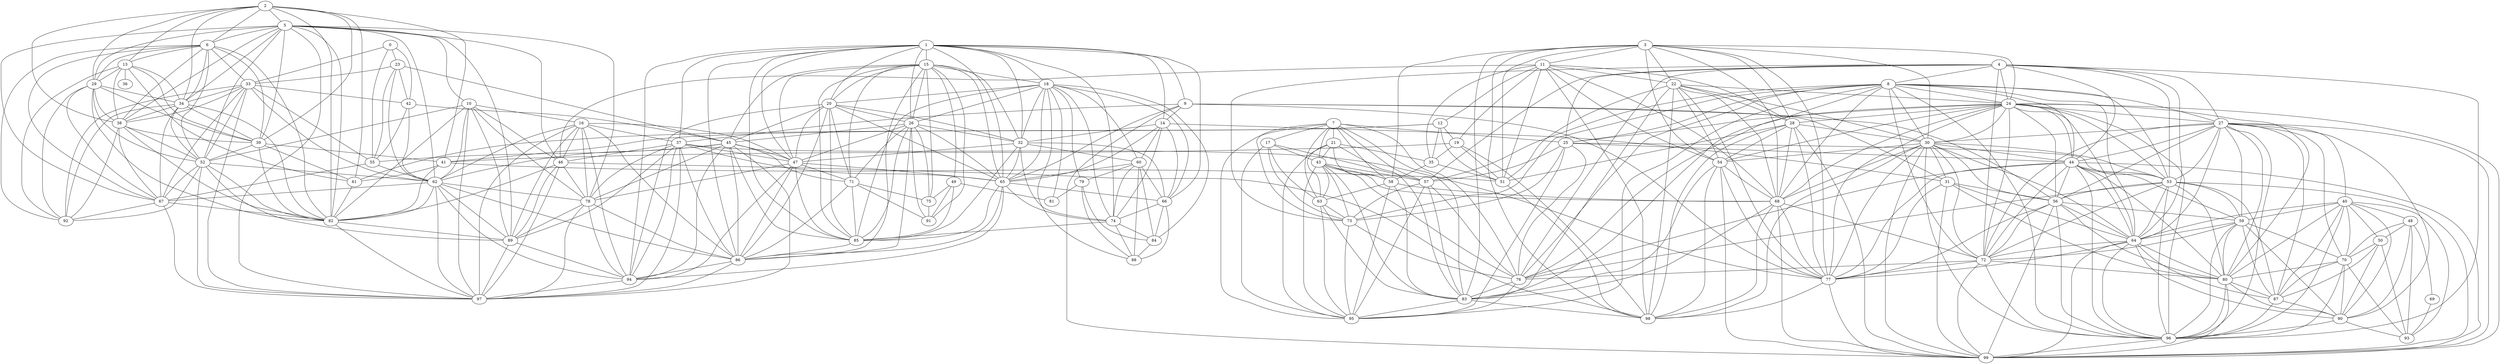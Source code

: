 graph{
   55 [pos="485.9262274814683, 46.960764005038904",];
   97 [pos="412.8225068210225, 282.8767400889639",];
   56 [pos="560.6921377681917, 732.2768909957668",];
   98 [pos="290.236722529387, 614.1201307070207",];
   57 [pos="227.2050959391765, 971.0742563605899",];
   99 [pos="490.3190442907663, 713.669999551612",];
   58 [pos="138.29314158027418, 765.2915717754216",];
   59 [pos="596.9256069844993, 924.5950802385136",];
   60 [pos="873.6706566427458, 489.11691959487547",];
   61 [pos="61.15814564682442, 312.18859195541705",];
   62 [pos="420.8044641501883, 234.97208636258614",];
   63 [pos="57.62048116871665, 852.7443574163439",];
   64 [pos="493.71765433773885, 819.53519155014",];
   65 [pos="707.4363861518524, 415.4899998930285",];
   66 [pos="838.9548172272462, 526.6809998951763",];
   67 [pos="309.4459437601472, 139.39592717606286",];
   68 [pos="294.48865220032815, 709.695250931457",];
   69 [pos="972.7452948613201, 828.4980044643763",];
   70 [pos="652.3170250848171, 956.8138758193137",];
   71 [pos="715.4669577740859, 200.57515145286342",];
   72 [pos="444.59129811002816, 797.1332521262126",];
   73 [pos="199.66289695241457, 983.6719617966339",];
   74 [pos="801.2125590352941, 458.05217460023925",];
   75 [pos="765.5901699729961, 59.65377886491918",];
   76 [pos="313.5879487908353, 931.3344734301053",];
   77 [pos="478.3757688926386, 637.0958338526012",];
   78 [pos="456.41959239623543, 349.7484478719668",];
   79 [pos="997.6679713340782, 347.93791045222264",];
   80 [pos="591.2662958881419, 825.0531645898939",];
   81 [pos="963.8694203986555, 254.27063549282659",];
   82 [pos="246.72875356288105, 262.9854658930801",];
   83 [pos="186.83918900488484, 778.0766770287615",];
   84 [pos="976.9996902156155, 496.36104232747124",];
   85 [pos="756.9226662506377, 277.4255543119435",];
   86 [pos="567.600735546496, 329.95133937099484",];
   87 [pos="626.6655795347697, 945.0754771139683",];
   88 [pos="966.0821734194856, 528.2352125642698",];
   89 [pos="339.07476572093566, 399.5459915033479",];
   90 [pos="664.7103015775583, 914.3535014039855",];
   91 [pos="842.0940201041186, 78.15367476764135",];
   92 [pos="234.3328766876217, 24.893943324369893",];
   93 [pos="850.3914332501149, 950.7188352047216",];
   94 [pos="527.8939671029965, 383.70413511672473",];
   95 [pos="195.62619364749722, 940.7609531650704",];
   96 [pos="523.4337012933308, 859.1879311636794",];
   12 [pos="61.27131050280199, 463.9277909976125",];
   13 [pos="77.29895594995617, 125.11362786127434",];
   11 [pos="188.95134764752297, 567.6943838145593",];
   14 [pos="691.5935310012982, 530.8591739925829",];
   10 [pos="282.9719702561125, 357.8121016427556",];
   15 [pos="752.2139053691766, 256.1629956483947",];
   9 [pos="618.3225482025042, 562.4233331694029",];
   16 [pos="435.07334523465556, 398.33805563449806",];
   8 [pos="355.7332862294668, 879.9040046644674",];
   17 [pos="124.69679771331054, 998.6315753742341",];
   7 [pos="131.48274080323975, 964.9748567101038",];
   18 [pos="836.4636369707963, 379.0150638113241",];
   6 [pos="219.90459646257642, 132.04919668436477",];
   19 [pos="114.73373199961357, 532.5828138414306",];
   5 [pos="273.4906453250302, 272.5137629236658",];
   20 [pos="691.9134560620257, 286.35105526390856",];
   4 [pos="396.3359127482266, 976.4782209778034",];
   21 [pos="99.05204705143721, 790.6185540436737",];
   3 [pos="294.58054750784237, 652.9886346572687",];
   22 [pos="297.6251623944558, 641.4851534979236",];
   2 [pos="107.3751859311527, 200.59651367243282",];
   23 [pos="514.2873337439005, 106.67713274705758",];
   1 [pos="679.9182495999229, 422.42639405440485",];
   24 [pos="410.6310732839803, 794.2974555794344",];
   25 [pos="323.943325563256, 966.6512011803903",];
   26 [pos="721.6434330357189, 231.8855555613355",];
   0 [pos="462.91925895416483, 7.667315879431813",];
   27 [pos="534.9291789749078, 858.3957583993972",];
   28 [pos="313.5462440420558, 620.6418930747217",];
   29 [pos="179.49723207686918, 150.91900497573985",];
   30 [pos="423.88148483405297, 699.7726493446067",];
   31 [pos="593.40334674899, 649.1320204137412",];
   32 [pos="791.5315244823561, 396.76614878074366",];
   33 [pos="399.95539045675855, 108.25154715806728",];
   34 [pos="216.9172491823169, 101.09484966190685",];
   35 [pos="7.042994432597149, 647.0381868095174",];
   36 [pos="13.728975704480838, 4.647658365223295",];
   37 [pos="510.3407250003513, 441.8813034414093",];
   38 [pos="257.92144209713285, 106.73226572121463",];
   39 [pos="112.30086641571746, 190.50383785312098",];
   40 [pos="662.2486416551463, 925.1195227723879",];
   41 [pos="76.89706014726538, 362.9682838364077",];
   42 [pos="508.5573587447391, 61.658437657371",];
   43 [pos="160.59312483898802, 810.2364365274943",];
   44 [pos="456.70614288166666, 829.3266056629961",];
   45 [pos="567.6783068110308, 217.60321953575078",];
   46 [pos="318.7238702315184, 420.52679721219357",];
   47 [pos="602.443490825339, 349.6357986164866",];
   48 [pos="824.2103140123456, 858.4514862683691",];
   49 [pos="908.896142550107, 149.42235619185118",];
   50 [pos="793.8551639106056, 966.8872741254238",];
   51 [pos="137.49009797658184, 532.1103411825403",];
   52 [pos="311.2615979260436, 202.3075884030642",];
   53 [pos="474.21789656666624, 851.176912804251",];
   54 [pos="316.30484720973396, 629.2451892516343",];
   53 -- 99;
   72 -- 99;
   55 -- 62;
   74 -- 84;
   54 -- 77;
   73 -- 95;
   54 -- 83;
   75 -- 91;
   54 -- 98;
   74 -- 85;
   54 -- 99;
   74 -- 88;
   56 -- 59;
   76 -- 83;
   55 -- 67;
   77 -- 98;
   57 -- 73;
   76 -- 95;
   56 -- 64;
   78 -- 86;
   56 -- 72;
   77 -- 99;
   56 -- 77;
   79 -- 81;
   56 -- 80;
   78 -- 89;
   56 -- 96;
   78 -- 94;
   56 -- 99;
   78 -- 97;
   58 -- 63;
   80 -- 87;
   57 -- 76;
   79 -- 84;
   57 -- 83;
   79 -- 88;
   57 -- 95;
   83 -- 95;
   59 -- 64;
   80 -- 90;
   58 -- 68;
   80 -- 96;
   58 -- 83;
   80 -- 99;
   58 -- 95;
   82 -- 89;
   60 -- 65;
   82 -- 97;
   59 -- 70;
   84 -- 88;
   59 -- 72;
   83 -- 98;
   59 -- 80;
   85 -- 86;
   59 -- 87;
   86 -- 94;
   59 -- 90;
   87 -- 90;
   59 -- 96;
   86 -- 97;
   61 -- 82;
   90 -- 93;
   60 -- 66;
   87 -- 96;
   60 -- 74;
   89 -- 94;
   60 -- 79;
   89 -- 97;
   60 -- 84;
   60 -- 88;
   90 -- 96;
   62 -- 67;
   94 -- 97;
   63 -- 73;
   96 -- 99;
   62 -- 78;
   62 -- 82;
   62 -- 86;
   62 -- 89;
   39 -- 61;
   39 -- 82;
   41 -- 51;
   40 -- 50;
   40 -- 59;
   40 -- 64;
   40 -- 70;
   40 -- 80;
   40 -- 87;
   40 -- 90;
   40 -- 93;
   0 -- 23;
   40 -- 96;
   42 -- 45;
   41 -- 61;
   41 -- 82;
   43 -- 57;
   42 -- 55;
   42 -- 62;
   44 -- 53;
   43 -- 58;
   43 -- 63;
   43 -- 68;
   43 -- 73;
   43 -- 76;
   43 -- 83;
   43 -- 95;
   45 -- 47;
   44 -- 56;
   44 -- 59;
   44 -- 64;
   44 -- 72;
   44 -- 76;
   44 -- 77;
   44 -- 80;
   44 -- 96;
   44 -- 99;
   46 -- 78;
   45 -- 55;
   45 -- 62;
   45 -- 71;
   45 -- 78;
   45 -- 85;
   7 -- 57;
   16 -- 89;
   28 -- 30;
   7 -- 58;
   16 -- 94;
   27 -- 40;
   7 -- 63;
   16 -- 97;
   27 -- 44;
   1 -- 9;
   7 -- 73;
   18 -- 20;
   27 -- 53;
   0 -- 33;
   7 -- 76;
   17 -- 57;
   27 -- 56;
   0 -- 42;
   7 -- 83;
   17 -- 63;
   27 -- 59;
   0 -- 55;
   7 -- 95;
   17 -- 73;
   27 -- 64;
   2 -- 5;
   9 -- 14;
   17 -- 95;
   27 -- 70;
   1 -- 14;
   8 -- 25;
   19 -- 35;
   27 -- 72;
   1 -- 15;
   8 -- 27;
   18 -- 26;
   27 -- 80;
   1 -- 18;
   8 -- 30;
   18 -- 32;
   27 -- 87;
   1 -- 20;
   8 -- 44;
   18 -- 60;
   27 -- 90;
   1 -- 26;
   8 -- 53;
   18 -- 65;
   27 -- 96;
   1 -- 32;
   8 -- 57;
   18 -- 66;
   27 -- 99;
   1 -- 37;
   8 -- 64;
   18 -- 74;
   29 -- 34;
   1 -- 47;
   8 -- 68;
   18 -- 79;
   28 -- 51;
   1 -- 65;
   8 -- 72;
   18 -- 81;
   28 -- 54;
   1 -- 66;
   8 -- 73;
   18 -- 84;
   28 -- 68;
   1 -- 74;
   8 -- 76;
   18 -- 85;
   28 -- 77;
   1 -- 85;
   8 -- 83;
   18 -- 88;
   28 -- 98;
   1 -- 86;
   8 -- 95;
   20 -- 26;
   28 -- 99;
   1 -- 94;
   8 -- 96;
   19 -- 41;
   30 -- 31;
   3 -- 11;
   10 -- 16;
   19 -- 51;
   29 -- 38;
   2 -- 6;
   9 -- 31;
   19 -- 98;
   29 -- 39;
   2 -- 13;
   9 -- 37;
   21 -- 35;
   29 -- 52;
   2 -- 29;
   9 -- 56;
   20 -- 32;
   29 -- 67;
   2 -- 34;
   9 -- 65;
   20 -- 45;
   29 -- 82;
   2 -- 38;
   9 -- 77;
   20 -- 47;
   29 -- 92;
   2 -- 39;
   9 -- 99;
   20 -- 65;
   31 -- 56;
   2 -- 41;
   11 -- 12;
   20 -- 71;
   30 -- 44;
   2 -- 61;
   10 -- 46;
   20 -- 85;
   30 -- 53;
   2 -- 82;
   10 -- 52;
   20 -- 86;
   30 -- 54;
   4 -- 8;
   10 -- 62;
   20 -- 94;
   30 -- 56;
   3 -- 22;
   10 -- 78;
   22 -- 24;
   30 -- 64;
   3 -- 24;
   10 -- 82;
   21 -- 43;
   30 -- 68;
   3 -- 28;
   10 -- 89;
   21 -- 58;
   30 -- 72;
   3 -- 30;
   10 -- 97;
   21 -- 63;
   30 -- 77;
   3 -- 51;
   12 -- 19;
   21 -- 83;
   30 -- 96;
   3 -- 54;
   11 -- 19;
   21 -- 95;
   30 -- 98;
   3 -- 58;
   11 -- 22;
   23 -- 33;
   30 -- 99;
   3 -- 68;
   11 -- 28;
   22 -- 28;
   32 -- 47;
   3 -- 77;
   11 -- 35;
   22 -- 30;
   31 -- 64;
   7 -- 43;
   7 -- 25;
   7 -- 21;
   8 -- 24;
   6 -- 92;
   6 -- 82;
   6 -- 67;
   6 -- 52;
   6 -- 39;
   6 -- 38;
   6 -- 34;
   6 -- 33;
   6 -- 29;
   7 -- 17;
   5 -- 97;
   5 -- 89;
   5 -- 82;
   5 -- 78;
   5 -- 67;
   5 -- 62;
   5 -- 52;
   5 -- 46;
   5 -- 39;
   5 -- 38;
   5 -- 34;
   5 -- 29;
   5 -- 10;
   6 -- 13;
   4 -- 96;
   4 -- 76;
   4 -- 73;
   4 -- 72;
   4 -- 64;
   4 -- 57;
   4 -- 53;
   4 -- 44;
   4 -- 27;
   4 -- 25;
   4 -- 24;
   5 -- 6;
   3 -- 98;
   3 -- 83;
   62 -- 94;
   62 -- 97;
   64 -- 72;
   63 -- 83;
   63 -- 95;
   65 -- 66;
   64 -- 77;
   64 -- 80;
   64 -- 87;
   64 -- 90;
   64 -- 96;
   64 -- 99;
   66 -- 74;
   65 -- 74;
   65 -- 85;
   65 -- 86;
   65 -- 94;
   67 -- 82;
   66 -- 84;
   66 -- 88;
   68 -- 72;
   67 -- 92;
   67 -- 97;
   69 -- 93;
   68 -- 77;
   68 -- 83;
   68 -- 98;
   68 -- 99;
   70 -- 80;
   71 -- 75;
   70 -- 87;
   70 -- 90;
   70 -- 93;
   70 -- 96;
   72 -- 76;
   71 -- 85;
   71 -- 86;
   71 -- 91;
   73 -- 76;
   72 -- 77;
   72 -- 80;
   72 -- 96;
   31 -- 77;
   45 -- 86;
   31 -- 80;
   45 -- 94;
   31 -- 99;
   45 -- 97;
   33 -- 34;
   47 -- 65;
   32 -- 60;
   46 -- 82;
   32 -- 65;
   46 -- 89;
   32 -- 66;
   46 -- 97;
   32 -- 74;
   46 -- 98;
   32 -- 85;
   48 -- 50;
   34 -- 38;
   47 -- 71;
   33 -- 38;
   47 -- 78;
   33 -- 42;
   47 -- 85;
   33 -- 52;
   47 -- 86;
   33 -- 55;
   47 -- 94;
   33 -- 62;
   49 -- 75;
   33 -- 67;
   48 -- 69;
   33 -- 92;
   48 -- 70;
   33 -- 97;
   48 -- 90;
   35 -- 51;
   48 -- 93;
   34 -- 39;
   50 -- 70;
   34 -- 52;
   49 -- 81;
   34 -- 67;
   49 -- 85;
   34 -- 82;
   49 -- 91;
   34 -- 92;
   51 -- 98;
   38 -- 39;
   50 -- 87;
   35 -- 58;
   50 -- 90;
   37 -- 46;
   50 -- 93;
   37 -- 47;
   52 -- 62;
   37 -- 65;
   53 -- 56;
   37 -- 77;
   52 -- 67;
   37 -- 78;
   52 -- 82;
   37 -- 86;
   52 -- 89;
   37 -- 89;
   52 -- 92;
   37 -- 94;
   52 -- 97;
   37 -- 97;
   54 -- 68;
   39 -- 41;
   53 -- 59;
   38 -- 52;
   53 -- 64;
   38 -- 67;
   53 -- 72;
   38 -- 82;
   53 -- 76;
   38 -- 92;
   53 -- 80;
   40 -- 48;
   53 -- 87;
   39 -- 52;
   53 -- 96;
   22 -- 51;
   22 -- 54;
   22 -- 68;
   22 -- 77;
   22 -- 83;
   22 -- 98;
   24 -- 25;
   23 -- 42;
   23 -- 45;
   23 -- 55;
   23 -- 62;
   25 -- 44;
   24 -- 27;
   24 -- 28;
   24 -- 30;
   24 -- 44;
   24 -- 53;
   24 -- 54;
   24 -- 56;
   24 -- 64;
   24 -- 68;
   24 -- 72;
   24 -- 76;
   24 -- 77;
   24 -- 80;
   24 -- 96;
   24 -- 99;
   26 -- 32;
   25 -- 53;
   25 -- 57;
   25 -- 73;
   25 -- 76;
   25 -- 95;
   27 -- 30;
   26 -- 45;
   26 -- 47;
   26 -- 65;
   26 -- 71;
   26 -- 75;
   26 -- 85;
   26 -- 86;
   26 -- 91;
   11 -- 46;
   11 -- 51;
   11 -- 54;
   11 -- 68;
   11 -- 98;
   13 -- 29;
   12 -- 35;
   12 -- 41;
   12 -- 51;
   12 -- 61;
   14 -- 31;
   13 -- 34;
   13 -- 36;
   13 -- 38;
   13 -- 39;
   13 -- 61;
   13 -- 92;
   15 -- 18;
   14 -- 32;
   14 -- 60;
   14 -- 65;
   14 -- 66;
   14 -- 74;
   16 -- 37;
   15 -- 20;
   15 -- 26;
   15 -- 32;
   15 -- 45;
   15 -- 47;
   15 -- 49;
   15 -- 65;
   15 -- 71;
   15 -- 75;
   15 -- 85;
   15 -- 86;
   15 -- 91;
   17 -- 43;
   16 -- 46;
   16 -- 47;
   16 -- 62;
   16 -- 78;
   16 -- 86;
}